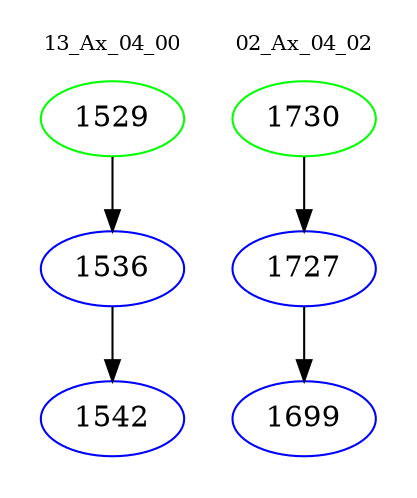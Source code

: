 digraph{
subgraph cluster_0 {
color = white
label = "13_Ax_04_00";
fontsize=10;
T0_1529 [label="1529", color="green"]
T0_1529 -> T0_1536 [color="black"]
T0_1536 [label="1536", color="blue"]
T0_1536 -> T0_1542 [color="black"]
T0_1542 [label="1542", color="blue"]
}
subgraph cluster_1 {
color = white
label = "02_Ax_04_02";
fontsize=10;
T1_1730 [label="1730", color="green"]
T1_1730 -> T1_1727 [color="black"]
T1_1727 [label="1727", color="blue"]
T1_1727 -> T1_1699 [color="black"]
T1_1699 [label="1699", color="blue"]
}
}
